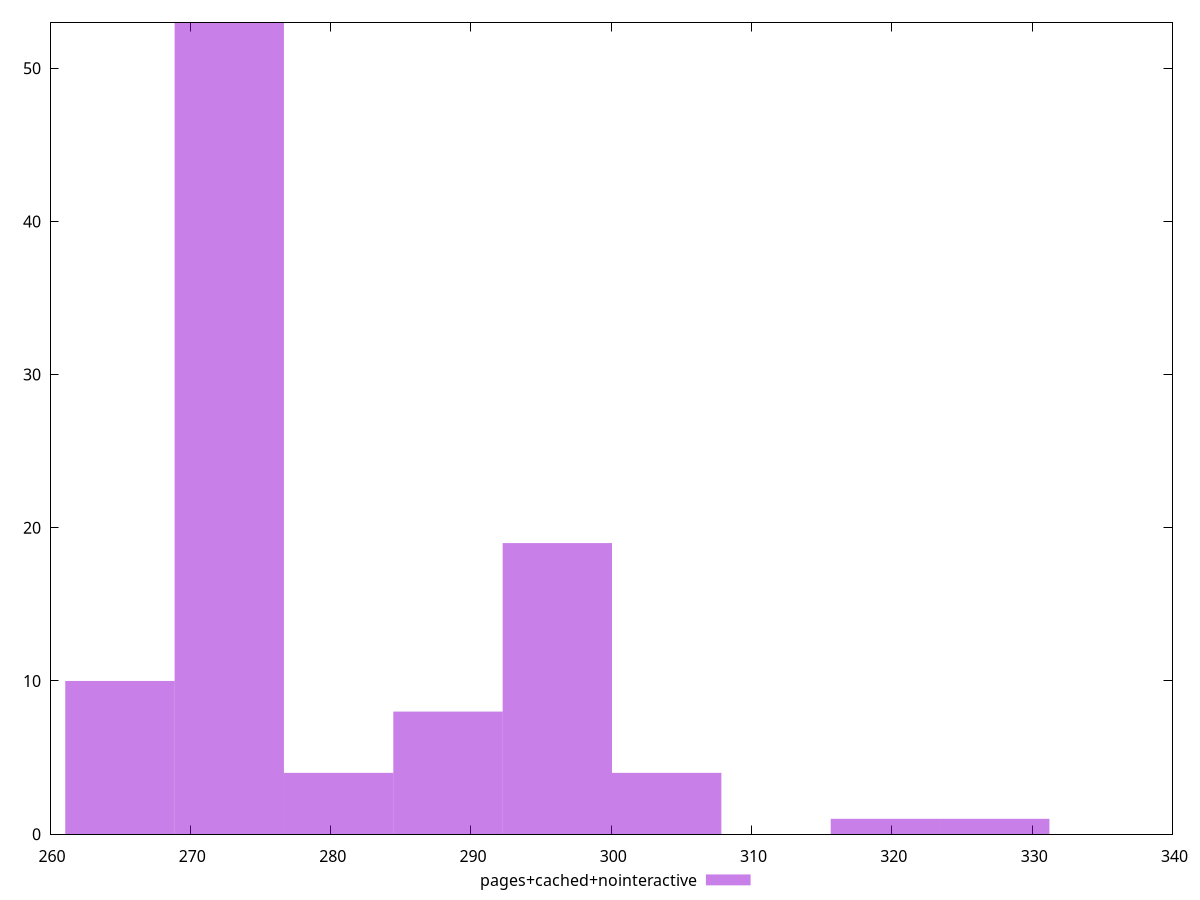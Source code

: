 $_pagesCachedNointeractive <<EOF
303.95112146582017 4
272.7766474693258 53
319.53835846406736 1
288.363884467573 8
296.1575029666966 19
327.331976963191 1
280.5702659684494 4
264.9830289702022 10
EOF
set key outside below
set terminal pngcairo
set output "report_00006_2020-11-02T20-21-41.718Z/total-blocking-time/pages+cached+nointeractive//raw_hist.png"
set yrange [0:53]
set boxwidth 7.793618499123594
set style fill transparent solid 0.5 noborder
plot $_pagesCachedNointeractive title "pages+cached+nointeractive" with boxes ,
